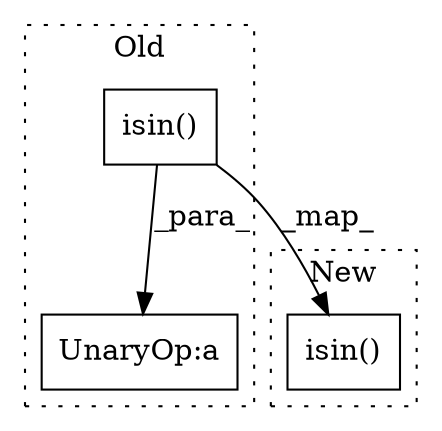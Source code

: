 digraph G {
subgraph cluster0 {
1 [label="isin()" a="75" s="5469,5514" l="8,1" shape="box"];
3 [label="UnaryOp:a" a="61" s="5468" l="47" shape="box"];
label = "Old";
style="dotted";
}
subgraph cluster1 {
2 [label="isin()" a="75" s="6123,6155" l="8,1" shape="box"];
label = "New";
style="dotted";
}
1 -> 2 [label="_map_"];
1 -> 3 [label="_para_"];
}